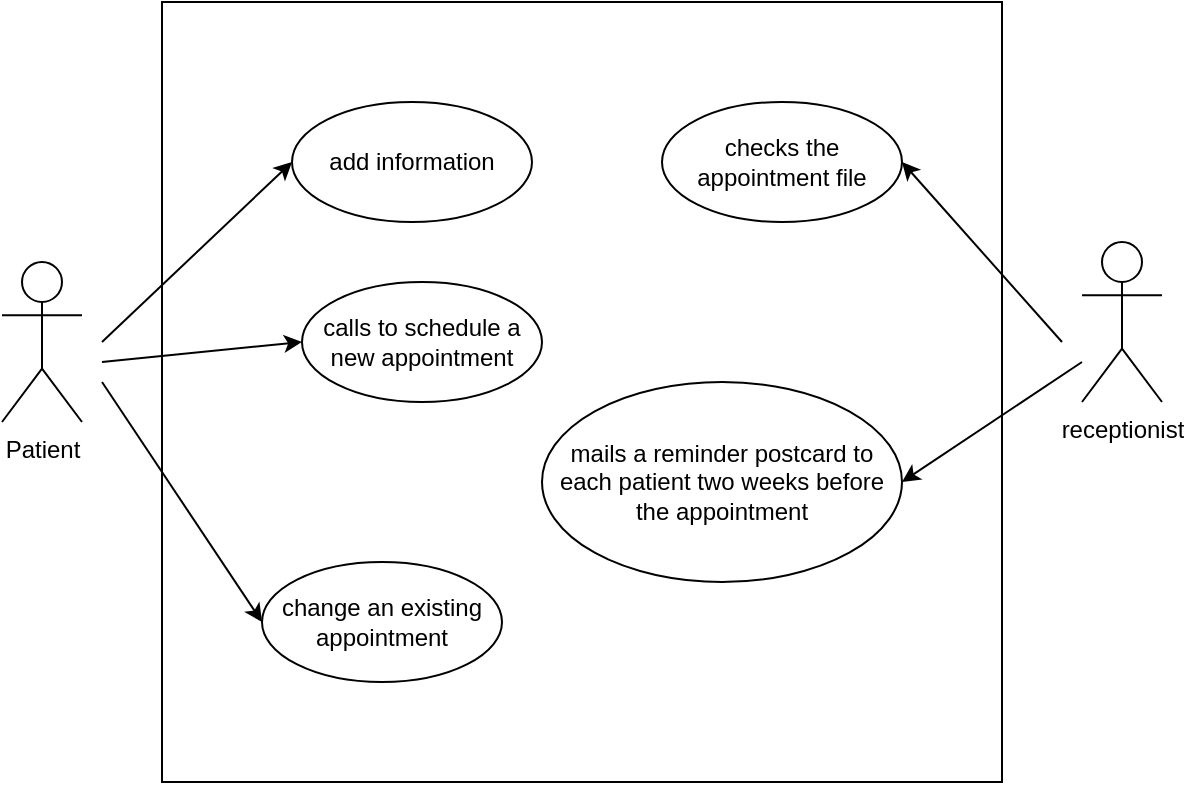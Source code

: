 <mxfile version="13.10.0" type="embed" pages="3">
    <diagram id="W00fPl9Iou8UbkpBfPBj" name="01">
        <mxGraphModel dx="968" dy="680" grid="1" gridSize="10" guides="1" tooltips="1" connect="1" arrows="1" fold="1" page="1" pageScale="1" pageWidth="850" pageHeight="1100" math="0" shadow="0">
            <root>
                <mxCell id="0"/>
                <mxCell id="1" parent="0"/>
                <mxCell id="2" value="Patient&lt;br&gt;" style="shape=umlActor;verticalLabelPosition=bottom;verticalAlign=top;html=1;outlineConnect=0;" parent="1" vertex="1">
                    <mxGeometry x="120" y="240" width="40" height="80" as="geometry"/>
                </mxCell>
                <mxCell id="6" value="" style="rounded=0;whiteSpace=wrap;html=1;" parent="1" vertex="1">
                    <mxGeometry x="200" y="110" width="420" height="390" as="geometry"/>
                </mxCell>
                <mxCell id="7" value="add information" style="ellipse;whiteSpace=wrap;html=1;" parent="1" vertex="1">
                    <mxGeometry x="265" y="160" width="120" height="60" as="geometry"/>
                </mxCell>
                <mxCell id="8" value="" style="endArrow=classic;html=1;entryX=0;entryY=0.5;entryDx=0;entryDy=0;" parent="1" target="7" edge="1">
                    <mxGeometry width="50" height="50" relative="1" as="geometry">
                        <mxPoint x="170" y="280" as="sourcePoint"/>
                        <mxPoint x="300" y="240" as="targetPoint"/>
                    </mxGeometry>
                </mxCell>
                <mxCell id="10" value="checks the appointment file" style="ellipse;whiteSpace=wrap;html=1;" parent="1" vertex="1">
                    <mxGeometry x="450" y="160" width="120" height="60" as="geometry"/>
                </mxCell>
                <mxCell id="11" value="receptionist" style="shape=umlActor;verticalLabelPosition=bottom;verticalAlign=top;html=1;outlineConnect=0;" parent="1" vertex="1">
                    <mxGeometry x="660" y="230" width="40" height="80" as="geometry"/>
                </mxCell>
                <mxCell id="13" value="" style="endArrow=classic;html=1;entryX=1;entryY=0.5;entryDx=0;entryDy=0;" parent="1" target="10" edge="1">
                    <mxGeometry width="50" height="50" relative="1" as="geometry">
                        <mxPoint x="650" y="280" as="sourcePoint"/>
                        <mxPoint x="600" y="280" as="targetPoint"/>
                    </mxGeometry>
                </mxCell>
                <mxCell id="14" value="" style="endArrow=classic;html=1;entryX=1;entryY=0.5;entryDx=0;entryDy=0;" parent="1" target="15" edge="1">
                    <mxGeometry width="50" height="50" relative="1" as="geometry">
                        <mxPoint x="660" y="290" as="sourcePoint"/>
                        <mxPoint x="650" y="390" as="targetPoint"/>
                    </mxGeometry>
                </mxCell>
                <mxCell id="15" value="mails a reminder postcard to each patient two weeks before the appointment" style="ellipse;whiteSpace=wrap;html=1;" parent="1" vertex="1">
                    <mxGeometry x="390" y="300" width="180" height="100" as="geometry"/>
                </mxCell>
                <mxCell id="16" value="calls to schedule a new appointment" style="ellipse;whiteSpace=wrap;html=1;" parent="1" vertex="1">
                    <mxGeometry x="270" y="250" width="120" height="60" as="geometry"/>
                </mxCell>
                <mxCell id="17" value="" style="endArrow=classic;html=1;entryX=0;entryY=0.5;entryDx=0;entryDy=0;" parent="1" target="16" edge="1">
                    <mxGeometry width="50" height="50" relative="1" as="geometry">
                        <mxPoint x="170" y="290" as="sourcePoint"/>
                        <mxPoint x="275" y="200" as="targetPoint"/>
                    </mxGeometry>
                </mxCell>
                <mxCell id="18" value="change an existing appointment" style="ellipse;whiteSpace=wrap;html=1;" parent="1" vertex="1">
                    <mxGeometry x="250" y="390" width="120" height="60" as="geometry"/>
                </mxCell>
                <mxCell id="19" value="" style="endArrow=classic;html=1;entryX=0;entryY=0.5;entryDx=0;entryDy=0;" parent="1" target="18" edge="1">
                    <mxGeometry width="50" height="50" relative="1" as="geometry">
                        <mxPoint x="170" y="300" as="sourcePoint"/>
                        <mxPoint x="280" y="290" as="targetPoint"/>
                    </mxGeometry>
                </mxCell>
            </root>
        </mxGraphModel>
    </diagram>
    <diagram id="psxP9A9_-6u5sF6XIo6t" name="02">
        <mxGraphModel dx="968" dy="680" grid="1" gridSize="10" guides="1" tooltips="1" connect="1" arrows="1" fold="1" page="1" pageScale="1" pageWidth="850" pageHeight="1100" math="0" shadow="0">
            <root>
                <mxCell id="GSzJZR8GNZ77pgfCw1cp-0"/>
                <mxCell id="GSzJZR8GNZ77pgfCw1cp-1" parent="GSzJZR8GNZ77pgfCw1cp-0"/>
                <mxCell id="s6xvp_MnNDsP8os030oz-0" value="student" style="shape=umlActor;verticalLabelPosition=bottom;verticalAlign=top;html=1;outlineConnect=0;" parent="GSzJZR8GNZ77pgfCw1cp-1" vertex="1">
                    <mxGeometry x="120" y="240" width="40" height="80" as="geometry"/>
                </mxCell>
                <mxCell id="s6xvp_MnNDsP8os030oz-1" value="" style="rounded=0;whiteSpace=wrap;html=1;" parent="GSzJZR8GNZ77pgfCw1cp-1" vertex="1">
                    <mxGeometry x="200" y="110" width="420" height="490" as="geometry"/>
                </mxCell>
                <mxCell id="s6xvp_MnNDsP8os030oz-2" value="examine the courses for which they are enrolled" style="ellipse;whiteSpace=wrap;html=1;" parent="GSzJZR8GNZ77pgfCw1cp-1" vertex="1">
                    <mxGeometry x="252.5" y="135" width="145" height="80" as="geometry"/>
                </mxCell>
                <mxCell id="s6xvp_MnNDsP8os030oz-3" value="" style="endArrow=classic;html=1;entryX=0;entryY=0.5;entryDx=0;entryDy=0;" parent="GSzJZR8GNZ77pgfCw1cp-1" target="s6xvp_MnNDsP8os030oz-2" edge="1">
                    <mxGeometry width="50" height="50" relative="1" as="geometry">
                        <mxPoint x="170" y="250" as="sourcePoint"/>
                        <mxPoint x="300" y="240" as="targetPoint"/>
                    </mxGeometry>
                </mxCell>
                <mxCell id="s6xvp_MnNDsP8os030oz-4" value="examine the cousese offered" style="ellipse;whiteSpace=wrap;html=1;" parent="GSzJZR8GNZ77pgfCw1cp-1" vertex="1">
                    <mxGeometry x="425" y="140" width="140" height="70" as="geometry"/>
                </mxCell>
                <mxCell id="s6xvp_MnNDsP8os030oz-5" value="staff" style="shape=umlActor;verticalLabelPosition=bottom;verticalAlign=top;html=1;outlineConnect=0;" parent="GSzJZR8GNZ77pgfCw1cp-1" vertex="1">
                    <mxGeometry x="660" y="230" width="40" height="80" as="geometry"/>
                </mxCell>
                <mxCell id="s6xvp_MnNDsP8os030oz-6" value="" style="endArrow=classic;html=1;entryX=1;entryY=0.5;entryDx=0;entryDy=0;" parent="GSzJZR8GNZ77pgfCw1cp-1" target="s6xvp_MnNDsP8os030oz-4" edge="1">
                    <mxGeometry width="50" height="50" relative="1" as="geometry">
                        <mxPoint x="650" y="250" as="sourcePoint"/>
                        <mxPoint x="600" y="280" as="targetPoint"/>
                    </mxGeometry>
                </mxCell>
                <mxCell id="s6xvp_MnNDsP8os030oz-7" value="change the information" style="ellipse;whiteSpace=wrap;html=1;" parent="GSzJZR8GNZ77pgfCw1cp-1" vertex="1">
                    <mxGeometry x="425" y="360" width="140" height="55" as="geometry"/>
                </mxCell>
                <mxCell id="s6xvp_MnNDsP8os030oz-8" value="" style="endArrow=classic;html=1;entryX=1;entryY=0.5;entryDx=0;entryDy=0;" parent="GSzJZR8GNZ77pgfCw1cp-1" target="s6xvp_MnNDsP8os030oz-7" edge="1">
                    <mxGeometry width="50" height="50" relative="1" as="geometry">
                        <mxPoint x="660" y="290" as="sourcePoint"/>
                        <mxPoint x="580" y="206" as="targetPoint"/>
                    </mxGeometry>
                </mxCell>
                <mxCell id="s6xvp_MnNDsP8os030oz-9" value="print a variety of reports about the courses and the students enrolled in them" style="ellipse;whiteSpace=wrap;html=1;" parent="GSzJZR8GNZ77pgfCw1cp-1" vertex="1">
                    <mxGeometry x="404" y="440" width="180" height="90" as="geometry"/>
                </mxCell>
                <mxCell id="s6xvp_MnNDsP8os030oz-10" value="" style="endArrow=classic;html=1;entryX=1;entryY=0.5;entryDx=0;entryDy=0;" parent="GSzJZR8GNZ77pgfCw1cp-1" target="s6xvp_MnNDsP8os030oz-9" edge="1">
                    <mxGeometry width="50" height="50" relative="1" as="geometry">
                        <mxPoint x="660" y="330" as="sourcePoint"/>
                        <mxPoint x="580" y="280" as="targetPoint"/>
                    </mxGeometry>
                </mxCell>
                <mxCell id="s6xvp_MnNDsP8os030oz-11" value="" style="endArrow=classic;html=1;entryX=1;entryY=0.5;entryDx=0;entryDy=0;" parent="GSzJZR8GNZ77pgfCw1cp-1" target="s6xvp_MnNDsP8os030oz-12" edge="1">
                    <mxGeometry width="50" height="50" relative="1" as="geometry">
                        <mxPoint x="650" y="260" as="sourcePoint"/>
                        <mxPoint x="575" y="417.5" as="targetPoint"/>
                    </mxGeometry>
                </mxCell>
                <mxCell id="s6xvp_MnNDsP8os030oz-12" value="add courses" style="ellipse;whiteSpace=wrap;html=1;" parent="GSzJZR8GNZ77pgfCw1cp-1" vertex="1">
                    <mxGeometry x="424" y="220" width="140" height="55" as="geometry"/>
                </mxCell>
                <mxCell id="s6xvp_MnNDsP8os030oz-13" value="add course" style="ellipse;whiteSpace=wrap;html=1;" parent="GSzJZR8GNZ77pgfCw1cp-1" vertex="1">
                    <mxGeometry x="265" y="300" width="120" height="60" as="geometry"/>
                </mxCell>
                <mxCell id="s6xvp_MnNDsP8os030oz-14" value="" style="endArrow=classic;html=1;entryX=0;entryY=0.5;entryDx=0;entryDy=0;" parent="GSzJZR8GNZ77pgfCw1cp-1" target="s6xvp_MnNDsP8os030oz-13" edge="1">
                    <mxGeometry width="50" height="50" relative="1" as="geometry">
                        <mxPoint x="180" y="290" as="sourcePoint"/>
                        <mxPoint x="275" y="200" as="targetPoint"/>
                    </mxGeometry>
                </mxCell>
                <mxCell id="s6xvp_MnNDsP8os030oz-15" value="examine currently available courses" style="ellipse;whiteSpace=wrap;html=1;" parent="GSzJZR8GNZ77pgfCw1cp-1" vertex="1">
                    <mxGeometry x="260" y="370" width="120" height="60" as="geometry"/>
                </mxCell>
                <mxCell id="s6xvp_MnNDsP8os030oz-16" value="" style="endArrow=classic;html=1;entryX=0;entryY=0.5;entryDx=0;entryDy=0;" parent="GSzJZR8GNZ77pgfCw1cp-1" target="s6xvp_MnNDsP8os030oz-15" edge="1">
                    <mxGeometry width="50" height="50" relative="1" as="geometry">
                        <mxPoint x="170" y="300" as="sourcePoint"/>
                        <mxPoint x="255" y="280" as="targetPoint"/>
                    </mxGeometry>
                </mxCell>
                <mxCell id="s6xvp_MnNDsP8os030oz-17" value="remove courses" style="ellipse;whiteSpace=wrap;html=1;" parent="GSzJZR8GNZ77pgfCw1cp-1" vertex="1">
                    <mxGeometry x="425" y="275" width="140" height="55" as="geometry"/>
                </mxCell>
                <mxCell id="s6xvp_MnNDsP8os030oz-18" value="" style="endArrow=classic;html=1;entryX=1;entryY=0.5;entryDx=0;entryDy=0;" parent="GSzJZR8GNZ77pgfCw1cp-1" source="s6xvp_MnNDsP8os030oz-5" target="s6xvp_MnNDsP8os030oz-17" edge="1">
                    <mxGeometry width="50" height="50" relative="1" as="geometry">
                        <mxPoint x="640" y="290" as="sourcePoint"/>
                        <mxPoint x="574.0" y="257.5" as="targetPoint"/>
                    </mxGeometry>
                </mxCell>
                <mxCell id="s6xvp_MnNDsP8os030oz-19" value="drop course" style="ellipse;whiteSpace=wrap;html=1;" parent="GSzJZR8GNZ77pgfCw1cp-1" vertex="1">
                    <mxGeometry x="260" y="230" width="120" height="60" as="geometry"/>
                </mxCell>
                <mxCell id="s6xvp_MnNDsP8os030oz-20" value="" style="endArrow=classic;html=1;entryX=0;entryY=0.5;entryDx=0;entryDy=0;" parent="GSzJZR8GNZ77pgfCw1cp-1" target="s6xvp_MnNDsP8os030oz-19" edge="1">
                    <mxGeometry width="50" height="50" relative="1" as="geometry">
                        <mxPoint x="180" y="270" as="sourcePoint"/>
                        <mxPoint x="275" y="340" as="targetPoint"/>
                    </mxGeometry>
                </mxCell>
            </root>
        </mxGraphModel>
    </diagram>
    <diagram id="kZzUVstGRmtCNN4vFuag" name="03">
        <mxGraphModel dx="968" dy="1780" grid="1" gridSize="10" guides="1" tooltips="1" connect="1" arrows="1" fold="1" page="1" pageScale="1" pageWidth="850" pageHeight="1100" math="0" shadow="0">
            <root>
                <mxCell id="HtRU_w9mU8jsMC4ir6Fb-0"/>
                <mxCell id="HtRU_w9mU8jsMC4ir6Fb-1" parent="HtRU_w9mU8jsMC4ir6Fb-0"/>
                <mxCell id="UNKGSVLWbgAlVKRBMYpL-0" value="member" style="shape=umlActor;verticalLabelPosition=bottom;verticalAlign=top;html=1;outlineConnect=0;" parent="HtRU_w9mU8jsMC4ir6Fb-1" vertex="1">
                    <mxGeometry x="120" y="240" width="40" height="80" as="geometry"/>
                </mxCell>
                <mxCell id="UNKGSVLWbgAlVKRBMYpL-1" value="" style="rounded=0;whiteSpace=wrap;html=1;" parent="HtRU_w9mU8jsMC4ir6Fb-1" vertex="1">
                    <mxGeometry x="200" y="-160" width="570" height="720" as="geometry"/>
                </mxCell>
                <mxCell id="UNKGSVLWbgAlVKRBMYpL-2" value="adminitrators&lt;br&gt;" style="shape=umlActor;verticalLabelPosition=bottom;verticalAlign=top;html=1;outlineConnect=0;" parent="HtRU_w9mU8jsMC4ir6Fb-1" vertex="1">
                    <mxGeometry x="800" y="200" width="40" height="80" as="geometry"/>
                </mxCell>
                <mxCell id="UNKGSVLWbgAlVKRBMYpL-3" style="edgeStyle=orthogonalEdgeStyle;rounded=0;orthogonalLoop=1;jettySize=auto;html=1;entryX=0.5;entryY=0;entryDx=0;entryDy=0;entryPerimeter=0;" parent="HtRU_w9mU8jsMC4ir6Fb-1" source="UNKGSVLWbgAlVKRBMYpL-4" target="UNKGSVLWbgAlVKRBMYpL-0" edge="1">
                    <mxGeometry relative="1" as="geometry"/>
                </mxCell>
                <mxCell id="UNKGSVLWbgAlVKRBMYpL-4" value="general" style="shape=umlActor;verticalLabelPosition=bottom;verticalAlign=top;html=1;outlineConnect=0;" parent="HtRU_w9mU8jsMC4ir6Fb-1" vertex="1">
                    <mxGeometry x="120" y="70" width="40" height="80" as="geometry"/>
                </mxCell>
                <mxCell id="UNKGSVLWbgAlVKRBMYpL-5" style="edgeStyle=orthogonalEdgeStyle;rounded=0;orthogonalLoop=1;jettySize=auto;html=1;entryX=0;entryY=0.333;entryDx=0;entryDy=0;entryPerimeter=0;" parent="HtRU_w9mU8jsMC4ir6Fb-1" source="UNKGSVLWbgAlVKRBMYpL-6" target="UNKGSVLWbgAlVKRBMYpL-0" edge="1">
                    <mxGeometry relative="1" as="geometry">
                        <Array as="points">
                            <mxPoint x="60" y="-60"/>
                            <mxPoint x="60" y="267"/>
                        </Array>
                    </mxGeometry>
                </mxCell>
                <mxCell id="UNKGSVLWbgAlVKRBMYpL-6" value="premium" style="shape=umlActor;verticalLabelPosition=bottom;verticalAlign=top;html=1;outlineConnect=0;" parent="HtRU_w9mU8jsMC4ir6Fb-1" vertex="1">
                    <mxGeometry x="120" y="-100" width="40" height="80" as="geometry"/>
                </mxCell>
                <mxCell id="UNKGSVLWbgAlVKRBMYpL-7" value="visitors" style="shape=umlActor;verticalLabelPosition=bottom;verticalAlign=top;html=1;outlineConnect=0;" parent="HtRU_w9mU8jsMC4ir6Fb-1" vertex="1">
                    <mxGeometry x="120" y="420" width="40" height="80" as="geometry"/>
                </mxCell>
                <mxCell id="UNKGSVLWbgAlVKRBMYpL-8" value="" style="endArrow=classic;html=1;entryX=0;entryY=0.5;entryDx=0;entryDy=0;" parent="HtRU_w9mU8jsMC4ir6Fb-1" target="UNKGSVLWbgAlVKRBMYpL-9" edge="1">
                    <mxGeometry width="50" height="50" relative="1" as="geometry">
                        <mxPoint x="170" y="260" as="sourcePoint"/>
                        <mxPoint x="220" y="210" as="targetPoint"/>
                    </mxGeometry>
                </mxCell>
                <mxCell id="UNKGSVLWbgAlVKRBMYpL-9" value="watch both live and archived TV" style="ellipse;whiteSpace=wrap;html=1;" parent="HtRU_w9mU8jsMC4ir6Fb-1" vertex="1">
                    <mxGeometry x="250" y="180" width="120" height="60" as="geometry"/>
                </mxCell>
                <mxCell id="UNKGSVLWbgAlVKRBMYpL-10" value="" style="endArrow=classic;html=1;entryX=0;entryY=0.5;entryDx=0;entryDy=0;" parent="HtRU_w9mU8jsMC4ir6Fb-1" target="UNKGSVLWbgAlVKRBMYpL-11" edge="1">
                    <mxGeometry width="50" height="50" relative="1" as="geometry">
                        <mxPoint x="170" y="450" as="sourcePoint"/>
                        <mxPoint x="220" y="400" as="targetPoint"/>
                    </mxGeometry>
                </mxCell>
                <mxCell id="UNKGSVLWbgAlVKRBMYpL-11" value="register as a general member." style="ellipse;whiteSpace=wrap;html=1;" parent="HtRU_w9mU8jsMC4ir6Fb-1" vertex="1">
                    <mxGeometry x="250" y="370" width="120" height="60" as="geometry"/>
                </mxCell>
                <mxCell id="UNKGSVLWbgAlVKRBMYpL-12" value="" style="endArrow=classic;html=1;entryX=0;entryY=0.5;entryDx=0;entryDy=0;" parent="HtRU_w9mU8jsMC4ir6Fb-1" target="UNKGSVLWbgAlVKRBMYpL-13" edge="1">
                    <mxGeometry width="50" height="50" relative="1" as="geometry">
                        <mxPoint x="170" y="470" as="sourcePoint"/>
                        <mxPoint x="220" y="490" as="targetPoint"/>
                    </mxGeometry>
                </mxCell>
                <mxCell id="UNKGSVLWbgAlVKRBMYpL-13" value="register as a premium member." style="ellipse;whiteSpace=wrap;html=1;" parent="HtRU_w9mU8jsMC4ir6Fb-1" vertex="1">
                    <mxGeometry x="250" y="460" width="120" height="60" as="geometry"/>
                </mxCell>
                <mxCell id="UNKGSVLWbgAlVKRBMYpL-14" value="" style="endArrow=classic;html=1;entryX=0;entryY=0.5;entryDx=0;entryDy=0;" parent="HtRU_w9mU8jsMC4ir6Fb-1" target="UNKGSVLWbgAlVKRBMYpL-15" edge="1">
                    <mxGeometry width="50" height="50" relative="1" as="geometry">
                        <mxPoint x="170" y="110" as="sourcePoint"/>
                        <mxPoint x="220" y="60" as="targetPoint"/>
                    </mxGeometry>
                </mxCell>
                <mxCell id="UNKGSVLWbgAlVKRBMYpL-15" value="upgrade to premiun member" style="ellipse;whiteSpace=wrap;html=1;" parent="HtRU_w9mU8jsMC4ir6Fb-1" vertex="1">
                    <mxGeometry x="250" y="40" width="120" height="60" as="geometry"/>
                </mxCell>
                <mxCell id="UNKGSVLWbgAlVKRBMYpL-16" value="" style="endArrow=classic;html=1;entryX=0;entryY=0.5;entryDx=0;entryDy=0;" parent="HtRU_w9mU8jsMC4ir6Fb-1" target="UNKGSVLWbgAlVKRBMYpL-17" edge="1">
                    <mxGeometry width="50" height="50" relative="1" as="geometry">
                        <mxPoint x="180" y="270" as="sourcePoint"/>
                        <mxPoint x="230" y="290" as="targetPoint"/>
                    </mxGeometry>
                </mxCell>
                <mxCell id="UNKGSVLWbgAlVKRBMYpL-17" value="remove his/her account permannently" style="ellipse;whiteSpace=wrap;html=1;" parent="HtRU_w9mU8jsMC4ir6Fb-1" vertex="1">
                    <mxGeometry x="260" y="260" width="150" height="60" as="geometry"/>
                </mxCell>
                <mxCell id="UNKGSVLWbgAlVKRBMYpL-18" value="" style="endArrow=open;dashed=1;html=1;dashPattern=1 3;strokeWidth=2;endFill=0;entryX=0;entryY=0.5;entryDx=0;entryDy=0;" parent="HtRU_w9mU8jsMC4ir6Fb-1" target="UNKGSVLWbgAlVKRBMYpL-20" edge="1">
                    <mxGeometry width="50" height="50" relative="1" as="geometry">
                        <mxPoint x="410" y="290" as="sourcePoint"/>
                        <mxPoint x="460" y="240" as="targetPoint"/>
                    </mxGeometry>
                </mxCell>
                <mxCell id="UNKGSVLWbgAlVKRBMYpL-19" value="include" style="edgeLabel;html=1;align=center;verticalAlign=middle;resizable=0;points=[];" parent="UNKGSVLWbgAlVKRBMYpL-18" vertex="1" connectable="0">
                    <mxGeometry x="-0.2" y="3" relative="1" as="geometry">
                        <mxPoint as="offset"/>
                    </mxGeometry>
                </mxCell>
                <mxCell id="UNKGSVLWbgAlVKRBMYpL-20" value="mailing us as account removal form" style="ellipse;whiteSpace=wrap;html=1;" parent="HtRU_w9mU8jsMC4ir6Fb-1" vertex="1">
                    <mxGeometry x="490" y="260" width="150" height="60" as="geometry"/>
                </mxCell>
                <mxCell id="UNKGSVLWbgAlVKRBMYpL-21" value="" style="endArrow=classic;html=1;entryX=0;entryY=0.5;entryDx=0;entryDy=0;" parent="HtRU_w9mU8jsMC4ir6Fb-1" target="UNKGSVLWbgAlVKRBMYpL-22" edge="1">
                    <mxGeometry width="50" height="50" relative="1" as="geometry">
                        <mxPoint x="170" y="-60" as="sourcePoint"/>
                        <mxPoint x="220" y="-110" as="targetPoint"/>
                    </mxGeometry>
                </mxCell>
                <mxCell id="UNKGSVLWbgAlVKRBMYpL-22" value="share their opinions of the TV programs with each other" style="ellipse;whiteSpace=wrap;html=1;" parent="HtRU_w9mU8jsMC4ir6Fb-1" vertex="1">
                    <mxGeometry x="250" y="-140" width="170" height="80" as="geometry"/>
                </mxCell>
                <mxCell id="UNKGSVLWbgAlVKRBMYpL-23" value="" style="endArrow=open;dashed=1;html=1;dashPattern=1 3;strokeWidth=2;endFill=0;entryX=0;entryY=0.5;entryDx=0;entryDy=0;exitX=1;exitY=0.5;exitDx=0;exitDy=0;" parent="HtRU_w9mU8jsMC4ir6Fb-1" source="UNKGSVLWbgAlVKRBMYpL-22" target="UNKGSVLWbgAlVKRBMYpL-25" edge="1">
                    <mxGeometry width="50" height="50" relative="1" as="geometry">
                        <mxPoint x="440" y="-90" as="sourcePoint"/>
                        <mxPoint x="520" y="-90" as="targetPoint"/>
                    </mxGeometry>
                </mxCell>
                <mxCell id="UNKGSVLWbgAlVKRBMYpL-24" value="include" style="edgeLabel;html=1;align=center;verticalAlign=middle;resizable=0;points=[];" parent="UNKGSVLWbgAlVKRBMYpL-23" vertex="1" connectable="0">
                    <mxGeometry x="-0.2" y="3" relative="1" as="geometry">
                        <mxPoint as="offset"/>
                    </mxGeometry>
                </mxCell>
                <mxCell id="UNKGSVLWbgAlVKRBMYpL-25" value="posting their opinion under the video panel" style="ellipse;whiteSpace=wrap;html=1;" parent="HtRU_w9mU8jsMC4ir6Fb-1" vertex="1">
                    <mxGeometry x="510" y="-135" width="170" height="70" as="geometry"/>
                </mxCell>
                <mxCell id="UNKGSVLWbgAlVKRBMYpL-26" value="" style="endArrow=classic;html=1;entryX=0;entryY=0.5;entryDx=0;entryDy=0;" parent="HtRU_w9mU8jsMC4ir6Fb-1" target="UNKGSVLWbgAlVKRBMYpL-27" edge="1">
                    <mxGeometry width="50" height="50" relative="1" as="geometry">
                        <mxPoint x="170" y="-40" as="sourcePoint"/>
                        <mxPoint x="220" y="-20" as="targetPoint"/>
                    </mxGeometry>
                </mxCell>
                <mxCell id="UNKGSVLWbgAlVKRBMYpL-27" value="receive monthly newsletter" style="ellipse;whiteSpace=wrap;html=1;" parent="HtRU_w9mU8jsMC4ir6Fb-1" vertex="1">
                    <mxGeometry x="250" y="-50" width="170" height="60" as="geometry"/>
                </mxCell>
                <mxCell id="UNKGSVLWbgAlVKRBMYpL-28" value="" style="endArrow=classic;html=1;entryX=1;entryY=0.5;entryDx=0;entryDy=0;" parent="HtRU_w9mU8jsMC4ir6Fb-1" target="UNKGSVLWbgAlVKRBMYpL-29" edge="1">
                    <mxGeometry width="50" height="50" relative="1" as="geometry">
                        <mxPoint x="790.0" y="220" as="sourcePoint"/>
                        <mxPoint x="670" y="170" as="targetPoint"/>
                    </mxGeometry>
                </mxCell>
                <mxCell id="UNKGSVLWbgAlVKRBMYpL-29" value="update the program schedule" style="ellipse;whiteSpace=wrap;html=1;" parent="HtRU_w9mU8jsMC4ir6Fb-1" vertex="1">
                    <mxGeometry x="470" y="-55" width="170" height="70" as="geometry"/>
                </mxCell>
                <mxCell id="UNKGSVLWbgAlVKRBMYpL-30" value="" style="endArrow=classic;html=1;entryX=1;entryY=0.5;entryDx=0;entryDy=0;" parent="HtRU_w9mU8jsMC4ir6Fb-1" target="UNKGSVLWbgAlVKRBMYpL-31" edge="1">
                    <mxGeometry width="50" height="50" relative="1" as="geometry">
                        <mxPoint x="780" y="230" as="sourcePoint"/>
                        <mxPoint x="660" y="265" as="targetPoint"/>
                    </mxGeometry>
                </mxCell>
                <mxCell id="UNKGSVLWbgAlVKRBMYpL-31" value="update the programs as well as to archive programs" style="ellipse;whiteSpace=wrap;html=1;" parent="HtRU_w9mU8jsMC4ir6Fb-1" vertex="1">
                    <mxGeometry x="460" y="40" width="190" height="80" as="geometry"/>
                </mxCell>
                <mxCell id="UNKGSVLWbgAlVKRBMYpL-32" value="" style="endArrow=classic;html=1;entryX=1;entryY=0.5;entryDx=0;entryDy=0;" parent="HtRU_w9mU8jsMC4ir6Fb-1" target="UNKGSVLWbgAlVKRBMYpL-33" edge="1">
                    <mxGeometry width="50" height="50" relative="1" as="geometry">
                        <mxPoint x="790.0" y="260" as="sourcePoint"/>
                        <mxPoint x="640" y="365" as="targetPoint"/>
                    </mxGeometry>
                </mxCell>
                <mxCell id="UNKGSVLWbgAlVKRBMYpL-33" value="help to monitor the dekivery of newsletter to premium members" style="ellipse;whiteSpace=wrap;html=1;" parent="HtRU_w9mU8jsMC4ir6Fb-1" vertex="1">
                    <mxGeometry x="440" y="140" width="190" height="80" as="geometry"/>
                </mxCell>
            </root>
        </mxGraphModel>
    </diagram>
</mxfile>